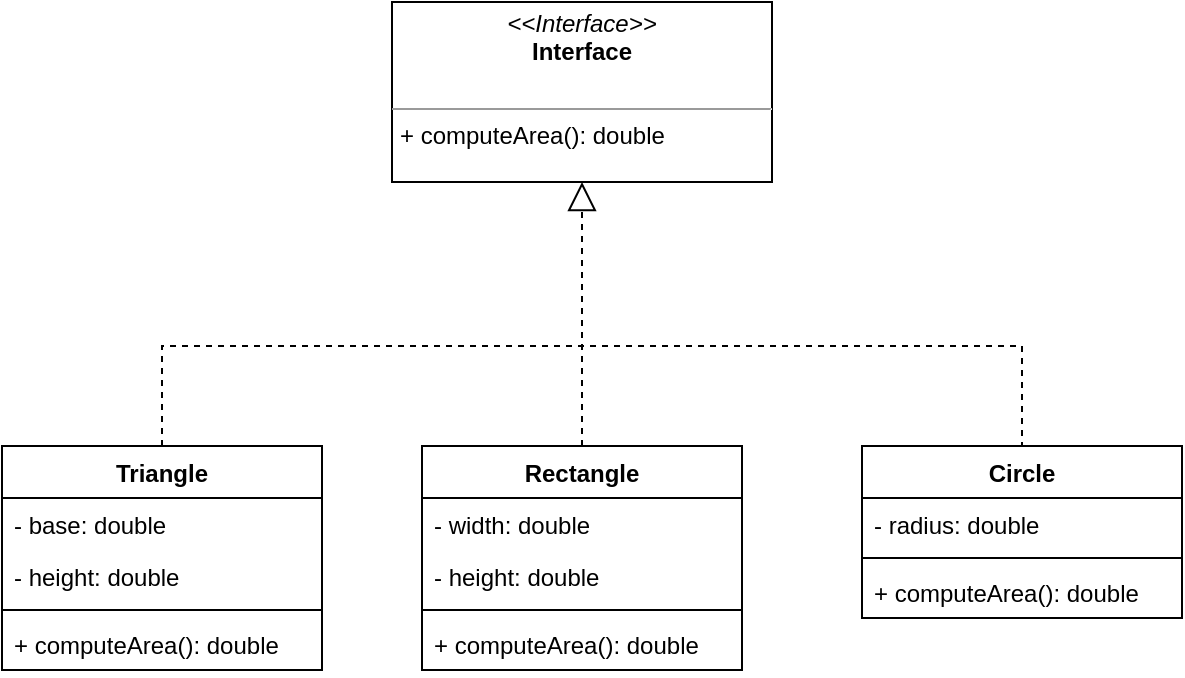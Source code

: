 <mxfile version="13.9.9" type="device"><diagram id="k22YXZrhPhM33DJMg2UK" name="Page-1"><mxGraphModel dx="904" dy="567" grid="1" gridSize="10" guides="1" tooltips="1" connect="1" arrows="1" fold="1" page="1" pageScale="1" pageWidth="1100" pageHeight="850" math="0" shadow="0"><root><mxCell id="0"/><mxCell id="1" parent="0"/><mxCell id="Co5s2Ph-5grXNP_9w6Nr-9" value="&lt;p style=&quot;margin: 0px ; margin-top: 4px ; text-align: center&quot;&gt;&lt;i&gt;&amp;lt;&amp;lt;Interface&amp;gt;&amp;gt;&lt;/i&gt;&lt;br&gt;&lt;b&gt;Interface&lt;/b&gt;&lt;/p&gt;&lt;p style=&quot;margin: 0px ; margin-left: 4px&quot;&gt;&lt;br&gt;&lt;/p&gt;&lt;hr size=&quot;1&quot;&gt;&lt;p style=&quot;margin: 0px ; margin-left: 4px&quot;&gt;+ computeArea(): double&lt;br&gt;&lt;/p&gt;" style="verticalAlign=top;align=left;overflow=fill;fontSize=12;fontFamily=Helvetica;html=1;" vertex="1" parent="1"><mxGeometry x="445" y="178" width="190" height="90" as="geometry"/></mxCell><mxCell id="Co5s2Ph-5grXNP_9w6Nr-14" value="Triangle" style="swimlane;fontStyle=1;align=center;verticalAlign=top;childLayout=stackLayout;horizontal=1;startSize=26;horizontalStack=0;resizeParent=1;resizeParentMax=0;resizeLast=0;collapsible=1;marginBottom=0;" vertex="1" parent="1"><mxGeometry x="250" y="400" width="160" height="112" as="geometry"/></mxCell><mxCell id="Co5s2Ph-5grXNP_9w6Nr-15" value="- base: double" style="text;strokeColor=none;fillColor=none;align=left;verticalAlign=top;spacingLeft=4;spacingRight=4;overflow=hidden;rotatable=0;points=[[0,0.5],[1,0.5]];portConstraint=eastwest;" vertex="1" parent="Co5s2Ph-5grXNP_9w6Nr-14"><mxGeometry y="26" width="160" height="26" as="geometry"/></mxCell><mxCell id="Co5s2Ph-5grXNP_9w6Nr-18" value="- height: double" style="text;strokeColor=none;fillColor=none;align=left;verticalAlign=top;spacingLeft=4;spacingRight=4;overflow=hidden;rotatable=0;points=[[0,0.5],[1,0.5]];portConstraint=eastwest;" vertex="1" parent="Co5s2Ph-5grXNP_9w6Nr-14"><mxGeometry y="52" width="160" height="26" as="geometry"/></mxCell><mxCell id="Co5s2Ph-5grXNP_9w6Nr-16" value="" style="line;strokeWidth=1;fillColor=none;align=left;verticalAlign=middle;spacingTop=-1;spacingLeft=3;spacingRight=3;rotatable=0;labelPosition=right;points=[];portConstraint=eastwest;" vertex="1" parent="Co5s2Ph-5grXNP_9w6Nr-14"><mxGeometry y="78" width="160" height="8" as="geometry"/></mxCell><mxCell id="Co5s2Ph-5grXNP_9w6Nr-17" value="+ computeArea(): double" style="text;strokeColor=none;fillColor=none;align=left;verticalAlign=top;spacingLeft=4;spacingRight=4;overflow=hidden;rotatable=0;points=[[0,0.5],[1,0.5]];portConstraint=eastwest;" vertex="1" parent="Co5s2Ph-5grXNP_9w6Nr-14"><mxGeometry y="86" width="160" height="26" as="geometry"/></mxCell><mxCell id="Co5s2Ph-5grXNP_9w6Nr-24" value="Rectangle" style="swimlane;fontStyle=1;align=center;verticalAlign=top;childLayout=stackLayout;horizontal=1;startSize=26;horizontalStack=0;resizeParent=1;resizeParentMax=0;resizeLast=0;collapsible=1;marginBottom=0;" vertex="1" parent="1"><mxGeometry x="460" y="400" width="160" height="112" as="geometry"/></mxCell><mxCell id="Co5s2Ph-5grXNP_9w6Nr-25" value="- width: double" style="text;strokeColor=none;fillColor=none;align=left;verticalAlign=top;spacingLeft=4;spacingRight=4;overflow=hidden;rotatable=0;points=[[0,0.5],[1,0.5]];portConstraint=eastwest;" vertex="1" parent="Co5s2Ph-5grXNP_9w6Nr-24"><mxGeometry y="26" width="160" height="26" as="geometry"/></mxCell><mxCell id="Co5s2Ph-5grXNP_9w6Nr-26" value="- height: double" style="text;strokeColor=none;fillColor=none;align=left;verticalAlign=top;spacingLeft=4;spacingRight=4;overflow=hidden;rotatable=0;points=[[0,0.5],[1,0.5]];portConstraint=eastwest;" vertex="1" parent="Co5s2Ph-5grXNP_9w6Nr-24"><mxGeometry y="52" width="160" height="26" as="geometry"/></mxCell><mxCell id="Co5s2Ph-5grXNP_9w6Nr-27" value="" style="line;strokeWidth=1;fillColor=none;align=left;verticalAlign=middle;spacingTop=-1;spacingLeft=3;spacingRight=3;rotatable=0;labelPosition=right;points=[];portConstraint=eastwest;" vertex="1" parent="Co5s2Ph-5grXNP_9w6Nr-24"><mxGeometry y="78" width="160" height="8" as="geometry"/></mxCell><mxCell id="Co5s2Ph-5grXNP_9w6Nr-28" value="+ computeArea(): double" style="text;strokeColor=none;fillColor=none;align=left;verticalAlign=top;spacingLeft=4;spacingRight=4;overflow=hidden;rotatable=0;points=[[0,0.5],[1,0.5]];portConstraint=eastwest;" vertex="1" parent="Co5s2Ph-5grXNP_9w6Nr-24"><mxGeometry y="86" width="160" height="26" as="geometry"/></mxCell><mxCell id="Co5s2Ph-5grXNP_9w6Nr-30" value="Circle" style="swimlane;fontStyle=1;align=center;verticalAlign=top;childLayout=stackLayout;horizontal=1;startSize=26;horizontalStack=0;resizeParent=1;resizeParentMax=0;resizeLast=0;collapsible=1;marginBottom=0;" vertex="1" parent="1"><mxGeometry x="680" y="400" width="160" height="86" as="geometry"/></mxCell><mxCell id="Co5s2Ph-5grXNP_9w6Nr-31" value="- radius: double" style="text;strokeColor=none;fillColor=none;align=left;verticalAlign=top;spacingLeft=4;spacingRight=4;overflow=hidden;rotatable=0;points=[[0,0.5],[1,0.5]];portConstraint=eastwest;" vertex="1" parent="Co5s2Ph-5grXNP_9w6Nr-30"><mxGeometry y="26" width="160" height="26" as="geometry"/></mxCell><mxCell id="Co5s2Ph-5grXNP_9w6Nr-33" value="" style="line;strokeWidth=1;fillColor=none;align=left;verticalAlign=middle;spacingTop=-1;spacingLeft=3;spacingRight=3;rotatable=0;labelPosition=right;points=[];portConstraint=eastwest;" vertex="1" parent="Co5s2Ph-5grXNP_9w6Nr-30"><mxGeometry y="52" width="160" height="8" as="geometry"/></mxCell><mxCell id="Co5s2Ph-5grXNP_9w6Nr-34" value="+ computeArea(): double" style="text;strokeColor=none;fillColor=none;align=left;verticalAlign=top;spacingLeft=4;spacingRight=4;overflow=hidden;rotatable=0;points=[[0,0.5],[1,0.5]];portConstraint=eastwest;" vertex="1" parent="Co5s2Ph-5grXNP_9w6Nr-30"><mxGeometry y="60" width="160" height="26" as="geometry"/></mxCell><mxCell id="Co5s2Ph-5grXNP_9w6Nr-35" value="" style="endArrow=block;dashed=1;endFill=0;endSize=12;html=1;entryX=0.5;entryY=1;entryDx=0;entryDy=0;" edge="1" parent="1" source="Co5s2Ph-5grXNP_9w6Nr-24" target="Co5s2Ph-5grXNP_9w6Nr-9"><mxGeometry width="160" relative="1" as="geometry"><mxPoint x="480" y="590" as="sourcePoint"/><mxPoint x="640" y="590" as="targetPoint"/></mxGeometry></mxCell><mxCell id="Co5s2Ph-5grXNP_9w6Nr-36" value="" style="endArrow=none;dashed=1;html=1;exitX=0.5;exitY=0;exitDx=0;exitDy=0;entryX=0.5;entryY=0;entryDx=0;entryDy=0;rounded=0;" edge="1" parent="1" source="Co5s2Ph-5grXNP_9w6Nr-14" target="Co5s2Ph-5grXNP_9w6Nr-30"><mxGeometry width="50" height="50" relative="1" as="geometry"><mxPoint x="810" y="360" as="sourcePoint"/><mxPoint x="860" y="310" as="targetPoint"/><Array as="points"><mxPoint x="330" y="350"/><mxPoint x="760" y="350"/></Array></mxGeometry></mxCell></root></mxGraphModel></diagram></mxfile>